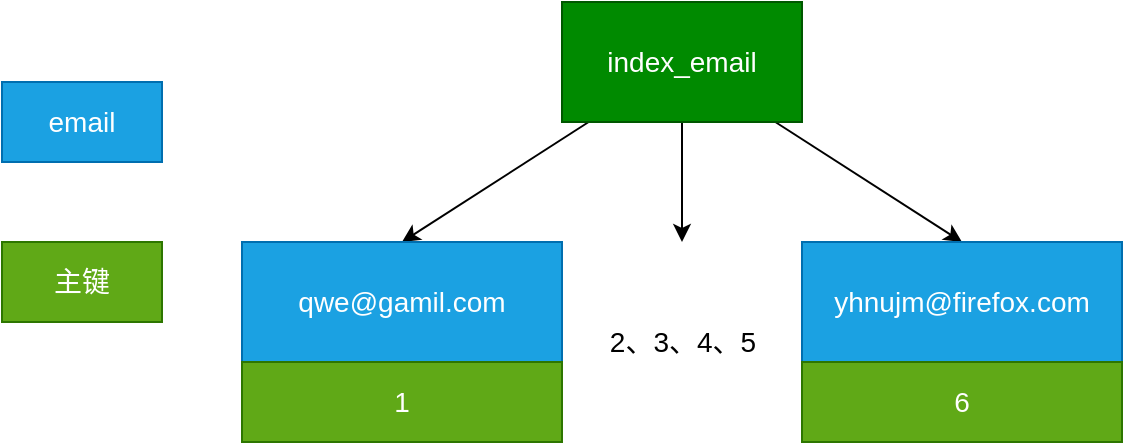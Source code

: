 <mxfile>
    <diagram id="ZXQX3BdwsWunF_BTcRhV" name="第 1 页">
        <mxGraphModel dx="1071" dy="654" grid="0" gridSize="10" guides="1" tooltips="1" connect="1" arrows="1" fold="1" page="0" pageScale="1" pageWidth="827" pageHeight="1169" math="0" shadow="0">
            <root>
                <mxCell id="0"/>
                <mxCell id="1" parent="0"/>
                <mxCell id="2" value="&lt;font style=&quot;font-size: 14px&quot;&gt;email&lt;/font&gt;" style="rounded=0;whiteSpace=wrap;html=1;fillColor=#1ba1e2;fontColor=#ffffff;strokeColor=#006EAF;" parent="1" vertex="1">
                    <mxGeometry x="40" y="80" width="80" height="40" as="geometry"/>
                </mxCell>
                <mxCell id="3" value="&lt;span style=&quot;font-size: 14px&quot;&gt;主键&lt;/span&gt;" style="rounded=0;whiteSpace=wrap;html=1;fillColor=#60a917;fontColor=#ffffff;strokeColor=#2D7600;" parent="1" vertex="1">
                    <mxGeometry x="40" y="160" width="80" height="40" as="geometry"/>
                </mxCell>
                <mxCell id="11" style="edgeStyle=none;html=1;entryX=0.5;entryY=0;entryDx=0;entryDy=0;fontSize=14;" parent="1" source="6" target="7" edge="1">
                    <mxGeometry relative="1" as="geometry"/>
                </mxCell>
                <mxCell id="12" style="edgeStyle=none;html=1;entryX=0.5;entryY=0;entryDx=0;entryDy=0;fontSize=14;" parent="1" source="6" target="9" edge="1">
                    <mxGeometry relative="1" as="geometry"/>
                </mxCell>
                <mxCell id="13" style="edgeStyle=none;html=1;fontSize=14;" parent="1" source="6" edge="1">
                    <mxGeometry relative="1" as="geometry">
                        <mxPoint x="380" y="160" as="targetPoint"/>
                    </mxGeometry>
                </mxCell>
                <mxCell id="6" value="&lt;font style=&quot;font-size: 14px&quot;&gt;index_email&lt;/font&gt;" style="rounded=0;whiteSpace=wrap;html=1;fillColor=#008a00;fontColor=#ffffff;strokeColor=#005700;" parent="1" vertex="1">
                    <mxGeometry x="320" y="40" width="120" height="60" as="geometry"/>
                </mxCell>
                <mxCell id="7" value="qwe@gamil.com" style="rounded=0;whiteSpace=wrap;html=1;fontSize=14;strokeColor=#006EAF;fillColor=#1ba1e2;fontColor=#ffffff;" parent="1" vertex="1">
                    <mxGeometry x="160" y="160" width="160" height="60" as="geometry"/>
                </mxCell>
                <mxCell id="8" value="1" style="rounded=0;whiteSpace=wrap;html=1;fontSize=14;strokeColor=#2D7600;fillColor=#60a917;fontColor=#ffffff;" parent="1" vertex="1">
                    <mxGeometry x="160" y="220" width="160" height="40" as="geometry"/>
                </mxCell>
                <mxCell id="9" value="yhnujm@firefox.com" style="rounded=0;whiteSpace=wrap;html=1;fontSize=14;strokeColor=#006EAF;fillColor=#1ba1e2;fontColor=#ffffff;" parent="1" vertex="1">
                    <mxGeometry x="440" y="160" width="160" height="60" as="geometry"/>
                </mxCell>
                <mxCell id="10" value="6" style="rounded=0;whiteSpace=wrap;html=1;fontSize=14;strokeColor=#2D7600;fillColor=#60a917;fontColor=#ffffff;" parent="1" vertex="1">
                    <mxGeometry x="440" y="220" width="160" height="40" as="geometry"/>
                </mxCell>
                <mxCell id="14" value="2、3、4、5" style="text;html=1;align=center;verticalAlign=middle;resizable=0;points=[];autosize=1;strokeColor=none;fillColor=none;fontSize=14;" parent="1" vertex="1">
                    <mxGeometry x="335" y="200" width="90" height="20" as="geometry"/>
                </mxCell>
            </root>
        </mxGraphModel>
    </diagram>
    <diagram id="CoRT46-2ns43OSvdAn4r" name="第 2 页">
        <mxGraphModel dx="1071" dy="654" grid="0" gridSize="10" guides="1" tooltips="1" connect="1" arrows="1" fold="1" page="0" pageScale="1" pageWidth="827" pageHeight="1169" math="0" shadow="0">
            <root>
                <mxCell id="MgBhlqQWdOBZEM3hETMw-0"/>
                <mxCell id="MgBhlqQWdOBZEM3hETMw-1" parent="MgBhlqQWdOBZEM3hETMw-0"/>
                <mxCell id="MgBhlqQWdOBZEM3hETMw-2" value="&lt;font style=&quot;font-size: 14px&quot;&gt;email&lt;/font&gt;" style="rounded=0;whiteSpace=wrap;html=1;fillColor=#1ba1e2;fontColor=#ffffff;strokeColor=#006EAF;" vertex="1" parent="MgBhlqQWdOBZEM3hETMw-1">
                    <mxGeometry x="40" y="80" width="80" height="40" as="geometry"/>
                </mxCell>
                <mxCell id="MgBhlqQWdOBZEM3hETMw-3" value="&lt;span style=&quot;font-size: 14px&quot;&gt;主键&lt;/span&gt;" style="rounded=0;whiteSpace=wrap;html=1;fillColor=#60a917;fontColor=#ffffff;strokeColor=#2D7600;" vertex="1" parent="MgBhlqQWdOBZEM3hETMw-1">
                    <mxGeometry x="40" y="160" width="80" height="40" as="geometry"/>
                </mxCell>
                <mxCell id="MgBhlqQWdOBZEM3hETMw-4" style="edgeStyle=none;html=1;entryX=0.5;entryY=0;entryDx=0;entryDy=0;fontSize=14;" edge="1" parent="MgBhlqQWdOBZEM3hETMw-1" source="MgBhlqQWdOBZEM3hETMw-7" target="MgBhlqQWdOBZEM3hETMw-8">
                    <mxGeometry relative="1" as="geometry"/>
                </mxCell>
                <mxCell id="MgBhlqQWdOBZEM3hETMw-5" style="edgeStyle=none;html=1;entryX=0.5;entryY=0;entryDx=0;entryDy=0;fontSize=14;" edge="1" parent="MgBhlqQWdOBZEM3hETMw-1" source="MgBhlqQWdOBZEM3hETMw-7" target="MgBhlqQWdOBZEM3hETMw-10">
                    <mxGeometry relative="1" as="geometry"/>
                </mxCell>
                <mxCell id="MgBhlqQWdOBZEM3hETMw-6" style="edgeStyle=none;html=1;fontSize=14;" edge="1" parent="MgBhlqQWdOBZEM3hETMw-1" source="MgBhlqQWdOBZEM3hETMw-7">
                    <mxGeometry relative="1" as="geometry">
                        <mxPoint x="380" y="160" as="targetPoint"/>
                    </mxGeometry>
                </mxCell>
                <mxCell id="MgBhlqQWdOBZEM3hETMw-7" value="&lt;font style=&quot;font-size: 14px&quot;&gt;index_email&lt;/font&gt;" style="rounded=0;whiteSpace=wrap;html=1;fillColor=#008a00;fontColor=#ffffff;strokeColor=#005700;" vertex="1" parent="MgBhlqQWdOBZEM3hETMw-1">
                    <mxGeometry x="320" y="40" width="120" height="60" as="geometry"/>
                </mxCell>
                <mxCell id="MgBhlqQWdOBZEM3hETMw-8" value="qwe@ga" style="rounded=0;whiteSpace=wrap;html=1;fontSize=14;strokeColor=#006EAF;fillColor=#1ba1e2;fontColor=#ffffff;" vertex="1" parent="MgBhlqQWdOBZEM3hETMw-1">
                    <mxGeometry x="160" y="160" width="160" height="60" as="geometry"/>
                </mxCell>
                <mxCell id="MgBhlqQWdOBZEM3hETMw-9" value="1" style="rounded=0;whiteSpace=wrap;html=1;fontSize=14;strokeColor=#2D7600;fillColor=#60a917;fontColor=#ffffff;" vertex="1" parent="MgBhlqQWdOBZEM3hETMw-1">
                    <mxGeometry x="160" y="220" width="160" height="40" as="geometry"/>
                </mxCell>
                <mxCell id="MgBhlqQWdOBZEM3hETMw-10" value="yhnujm" style="rounded=0;whiteSpace=wrap;html=1;fontSize=14;strokeColor=#006EAF;fillColor=#1ba1e2;fontColor=#ffffff;" vertex="1" parent="MgBhlqQWdOBZEM3hETMw-1">
                    <mxGeometry x="440" y="160" width="160" height="60" as="geometry"/>
                </mxCell>
                <mxCell id="MgBhlqQWdOBZEM3hETMw-11" value="6" style="rounded=0;whiteSpace=wrap;html=1;fontSize=14;strokeColor=#2D7600;fillColor=#60a917;fontColor=#ffffff;" vertex="1" parent="MgBhlqQWdOBZEM3hETMw-1">
                    <mxGeometry x="440" y="220" width="160" height="40" as="geometry"/>
                </mxCell>
                <mxCell id="MgBhlqQWdOBZEM3hETMw-12" value="2、3、4、5" style="text;html=1;align=center;verticalAlign=middle;resizable=0;points=[];autosize=1;strokeColor=none;fillColor=none;fontSize=14;" vertex="1" parent="MgBhlqQWdOBZEM3hETMw-1">
                    <mxGeometry x="335" y="200" width="90" height="20" as="geometry"/>
                </mxCell>
            </root>
        </mxGraphModel>
    </diagram>
</mxfile>